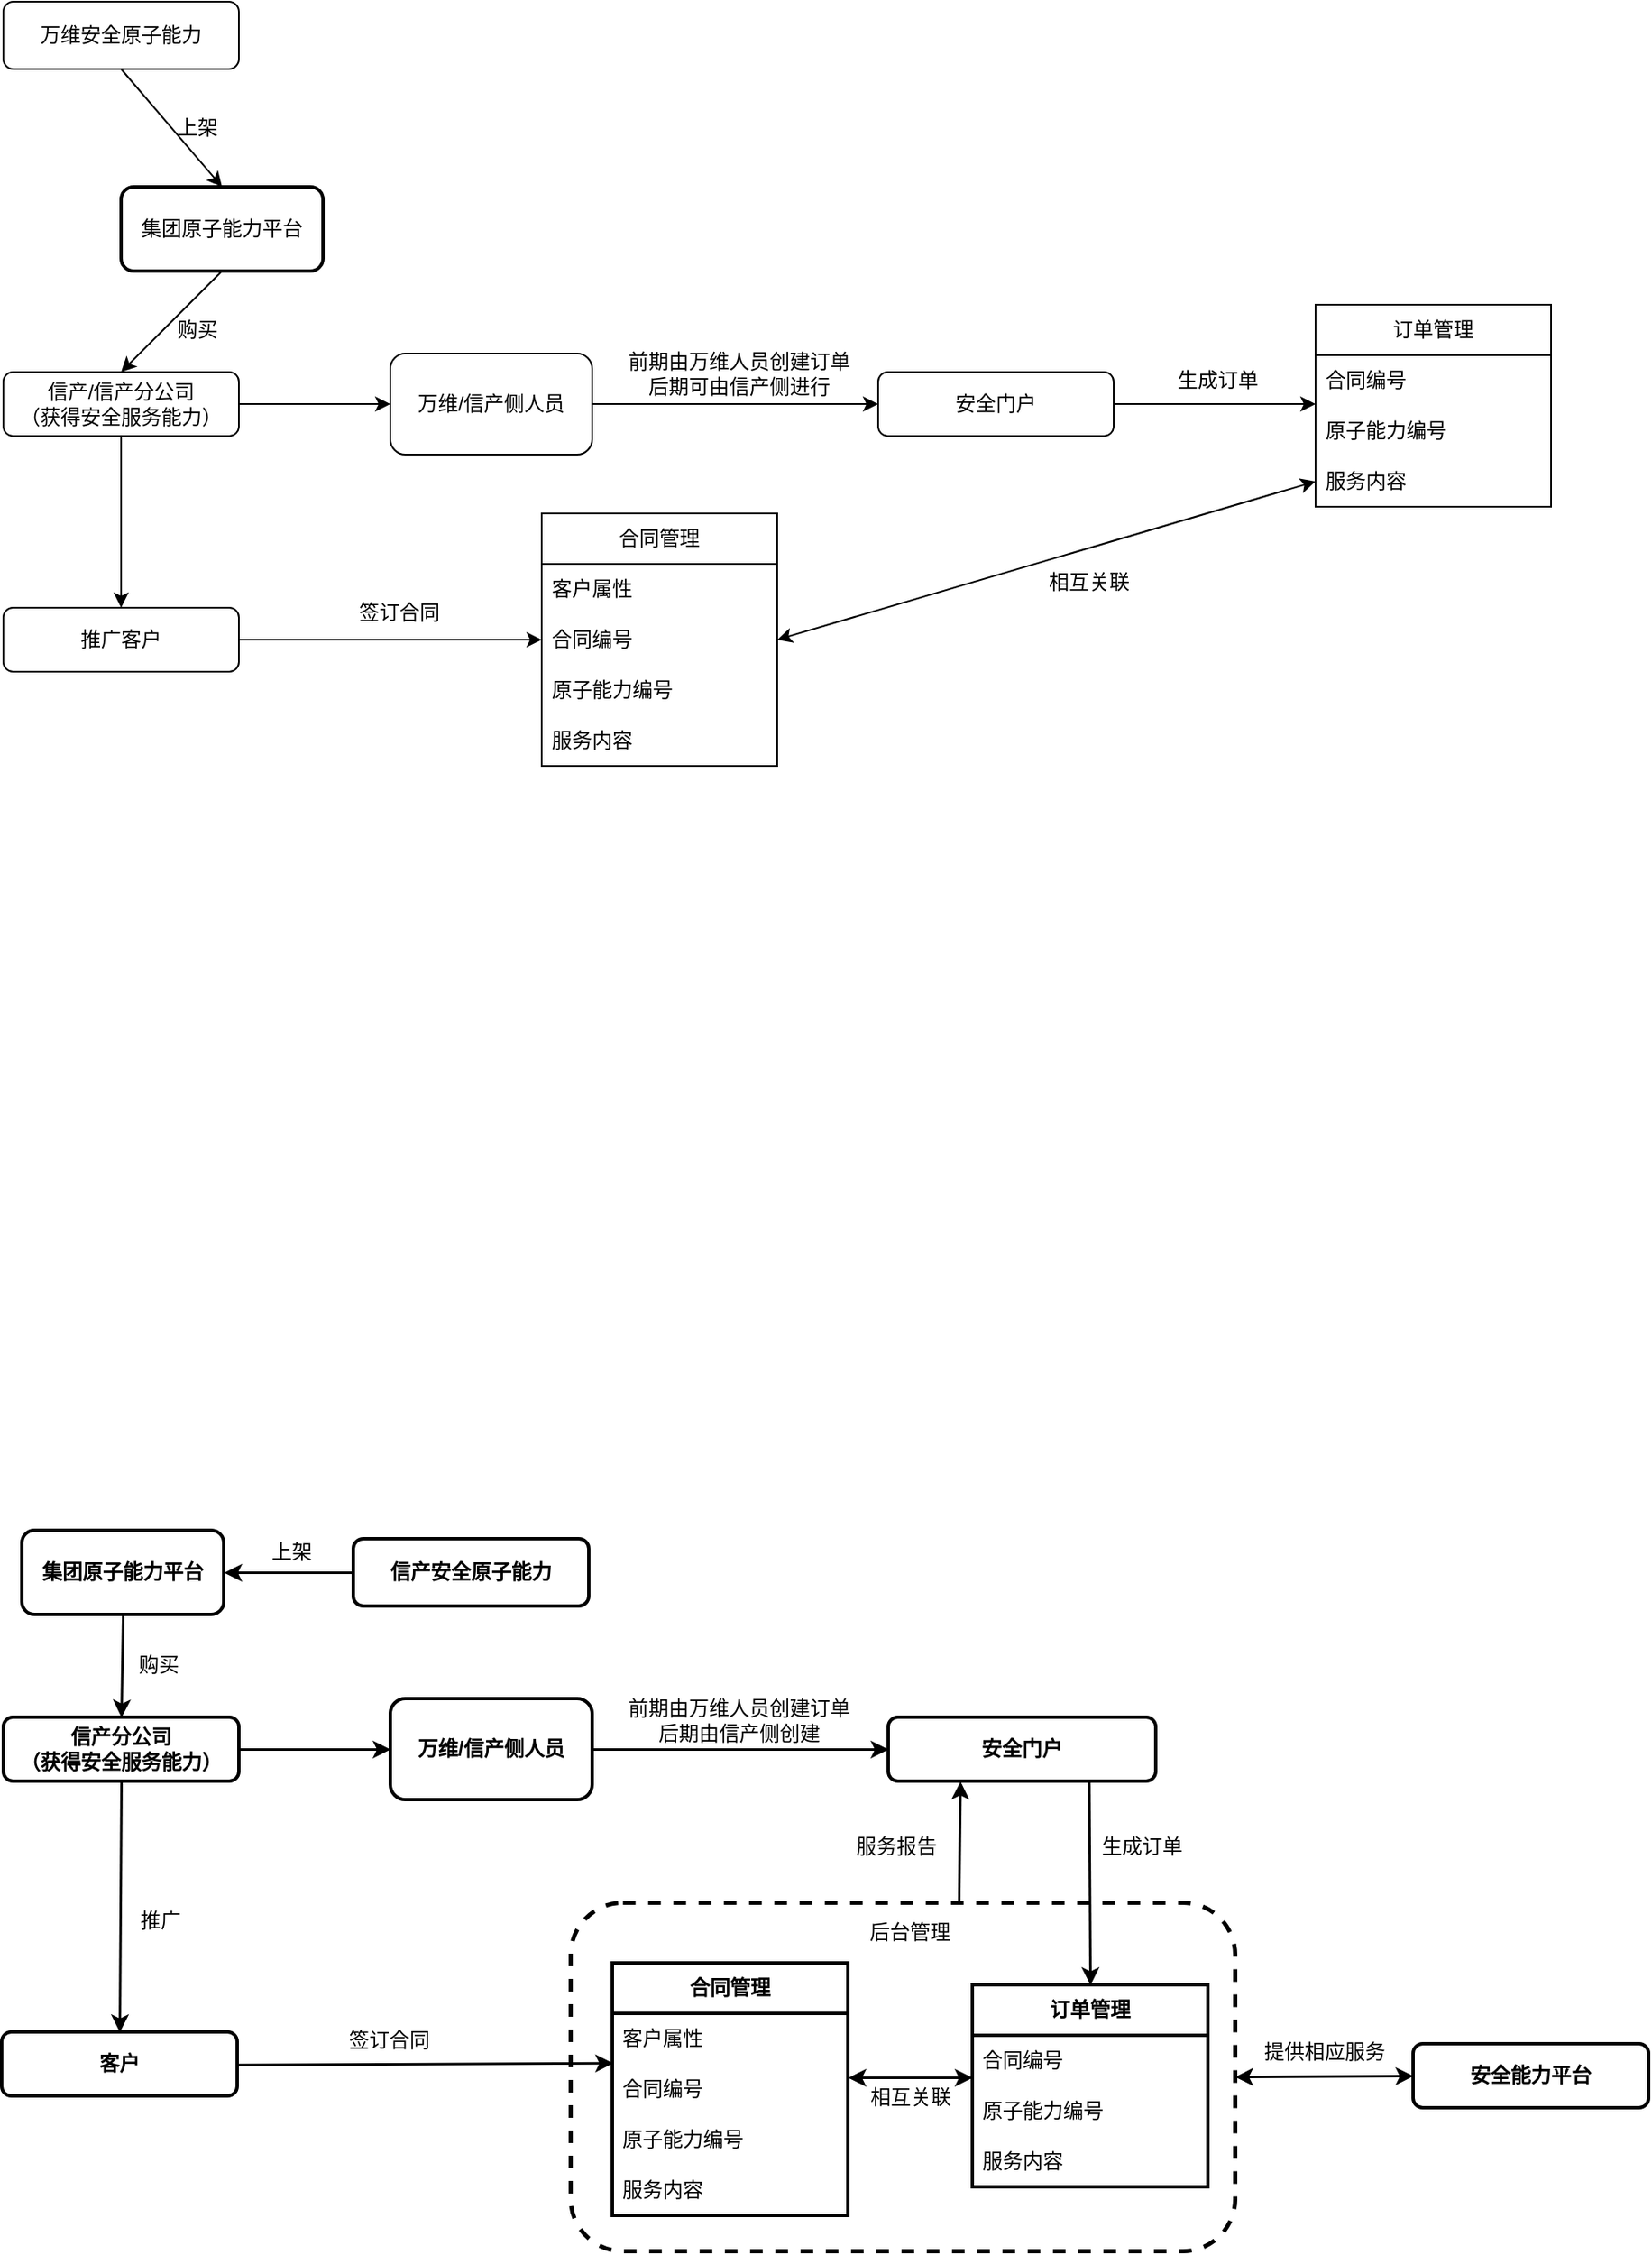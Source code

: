 <mxfile version="21.3.2" type="github">
  <diagram name="第 1 页" id="69bavuT4Y6ZkjZBTgYTI">
    <mxGraphModel dx="1075" dy="479" grid="0" gridSize="10" guides="0" tooltips="1" connect="1" arrows="1" fold="1" page="1" pageScale="1" pageWidth="3300" pageHeight="4681" background="none" math="0" shadow="0">
      <root>
        <mxCell id="0" />
        <mxCell id="1" parent="0" />
        <mxCell id="oKS_MSQMzxRkG_n-hq2M-1" value="集团原子能力平台" style="rounded=1;whiteSpace=wrap;html=1;strokeWidth=2;strokeColor=default;gradientColor=none;fillStyle=auto;" vertex="1" parent="1">
          <mxGeometry x="160" y="170" width="120" height="50" as="geometry" />
        </mxCell>
        <mxCell id="oKS_MSQMzxRkG_n-hq2M-2" value="万维安全原子能力" style="rounded=1;whiteSpace=wrap;html=1;" vertex="1" parent="1">
          <mxGeometry x="90" y="60" width="140" height="40" as="geometry" />
        </mxCell>
        <mxCell id="oKS_MSQMzxRkG_n-hq2M-4" value="" style="endArrow=classic;html=1;rounded=0;entryX=0.5;entryY=0;entryDx=0;entryDy=0;exitX=0.5;exitY=1;exitDx=0;exitDy=0;" edge="1" parent="1" source="oKS_MSQMzxRkG_n-hq2M-2" target="oKS_MSQMzxRkG_n-hq2M-1">
          <mxGeometry width="50" height="50" relative="1" as="geometry">
            <mxPoint x="410" y="240" as="sourcePoint" />
            <mxPoint x="460" y="190" as="targetPoint" />
          </mxGeometry>
        </mxCell>
        <mxCell id="oKS_MSQMzxRkG_n-hq2M-5" value="上架" style="text;html=1;align=center;verticalAlign=middle;resizable=0;points=[];autosize=1;strokeColor=none;fillColor=none;" vertex="1" parent="1">
          <mxGeometry x="180" y="120" width="50" height="30" as="geometry" />
        </mxCell>
        <mxCell id="oKS_MSQMzxRkG_n-hq2M-7" value="信产/信产分公司&lt;br&gt;（获得安全服务能力）" style="rounded=1;whiteSpace=wrap;html=1;" vertex="1" parent="1">
          <mxGeometry x="90" y="280" width="140" height="38" as="geometry" />
        </mxCell>
        <mxCell id="oKS_MSQMzxRkG_n-hq2M-8" value="" style="endArrow=classic;html=1;rounded=0;entryX=0.5;entryY=0;entryDx=0;entryDy=0;exitX=0.5;exitY=1;exitDx=0;exitDy=0;" edge="1" parent="1" source="oKS_MSQMzxRkG_n-hq2M-1" target="oKS_MSQMzxRkG_n-hq2M-7">
          <mxGeometry width="50" height="50" relative="1" as="geometry">
            <mxPoint x="410" y="240" as="sourcePoint" />
            <mxPoint x="460" y="190" as="targetPoint" />
          </mxGeometry>
        </mxCell>
        <mxCell id="oKS_MSQMzxRkG_n-hq2M-9" value="购买" style="text;html=1;align=center;verticalAlign=middle;resizable=0;points=[];autosize=1;strokeColor=none;fillColor=none;" vertex="1" parent="1">
          <mxGeometry x="180" y="240" width="50" height="30" as="geometry" />
        </mxCell>
        <mxCell id="oKS_MSQMzxRkG_n-hq2M-13" value="安全门户" style="rounded=1;whiteSpace=wrap;html=1;" vertex="1" parent="1">
          <mxGeometry x="610" y="280" width="140" height="38" as="geometry" />
        </mxCell>
        <mxCell id="oKS_MSQMzxRkG_n-hq2M-16" value="万维/信产侧人员" style="rounded=1;whiteSpace=wrap;html=1;" vertex="1" parent="1">
          <mxGeometry x="320" y="269" width="120" height="60" as="geometry" />
        </mxCell>
        <mxCell id="oKS_MSQMzxRkG_n-hq2M-17" value="" style="endArrow=classic;html=1;rounded=0;entryX=0;entryY=0.5;entryDx=0;entryDy=0;exitX=1;exitY=0.5;exitDx=0;exitDy=0;" edge="1" parent="1" source="oKS_MSQMzxRkG_n-hq2M-16" target="oKS_MSQMzxRkG_n-hq2M-13">
          <mxGeometry width="50" height="50" relative="1" as="geometry">
            <mxPoint x="470" y="311" as="sourcePoint" />
            <mxPoint x="520" y="261" as="targetPoint" />
          </mxGeometry>
        </mxCell>
        <mxCell id="oKS_MSQMzxRkG_n-hq2M-18" value="前期由万维人员创建订单&lt;br style=&quot;border-color: var(--border-color);&quot;&gt;&lt;span style=&quot;&quot;&gt;后期可由信产侧进行&lt;/span&gt;" style="text;html=1;align=center;verticalAlign=middle;resizable=0;points=[];autosize=1;strokeColor=none;fillColor=none;" vertex="1" parent="1">
          <mxGeometry x="447" y="261" width="160" height="40" as="geometry" />
        </mxCell>
        <mxCell id="oKS_MSQMzxRkG_n-hq2M-23" value="推广客户" style="rounded=1;whiteSpace=wrap;html=1;" vertex="1" parent="1">
          <mxGeometry x="90" y="420" width="140" height="38" as="geometry" />
        </mxCell>
        <mxCell id="oKS_MSQMzxRkG_n-hq2M-24" value="" style="endArrow=classic;html=1;rounded=0;entryX=0.5;entryY=0;entryDx=0;entryDy=0;exitX=0.5;exitY=1;exitDx=0;exitDy=0;" edge="1" parent="1" source="oKS_MSQMzxRkG_n-hq2M-7" target="oKS_MSQMzxRkG_n-hq2M-23">
          <mxGeometry width="50" height="50" relative="1" as="geometry">
            <mxPoint x="370" y="310" as="sourcePoint" />
            <mxPoint x="420" y="260" as="targetPoint" />
          </mxGeometry>
        </mxCell>
        <mxCell id="oKS_MSQMzxRkG_n-hq2M-25" value="" style="endArrow=classic;html=1;rounded=0;entryX=0;entryY=0.5;entryDx=0;entryDy=0;exitX=1;exitY=0.5;exitDx=0;exitDy=0;" edge="1" parent="1" source="oKS_MSQMzxRkG_n-hq2M-23" target="oKS_MSQMzxRkG_n-hq2M-27">
          <mxGeometry width="50" height="50" relative="1" as="geometry">
            <mxPoint x="420" y="350" as="sourcePoint" />
            <mxPoint x="420" y="440" as="targetPoint" />
          </mxGeometry>
        </mxCell>
        <mxCell id="oKS_MSQMzxRkG_n-hq2M-26" value="合同管理" style="swimlane;fontStyle=0;childLayout=stackLayout;horizontal=1;startSize=30;horizontalStack=0;resizeParent=1;resizeParentMax=0;resizeLast=0;collapsible=1;marginBottom=0;whiteSpace=wrap;html=1;" vertex="1" parent="1">
          <mxGeometry x="410" y="364" width="140" height="150" as="geometry" />
        </mxCell>
        <mxCell id="oKS_MSQMzxRkG_n-hq2M-46" value="客户属性" style="text;strokeColor=none;fillColor=none;align=left;verticalAlign=middle;spacingLeft=4;spacingRight=4;overflow=hidden;points=[[0,0.5],[1,0.5]];portConstraint=eastwest;rotatable=0;whiteSpace=wrap;html=1;" vertex="1" parent="oKS_MSQMzxRkG_n-hq2M-26">
          <mxGeometry y="30" width="140" height="30" as="geometry" />
        </mxCell>
        <mxCell id="oKS_MSQMzxRkG_n-hq2M-27" value="合同编号" style="text;strokeColor=none;fillColor=none;align=left;verticalAlign=middle;spacingLeft=4;spacingRight=4;overflow=hidden;points=[[0,0.5],[1,0.5]];portConstraint=eastwest;rotatable=0;whiteSpace=wrap;html=1;" vertex="1" parent="oKS_MSQMzxRkG_n-hq2M-26">
          <mxGeometry y="60" width="140" height="30" as="geometry" />
        </mxCell>
        <mxCell id="oKS_MSQMzxRkG_n-hq2M-28" value="原子能力编号" style="text;strokeColor=none;fillColor=none;align=left;verticalAlign=middle;spacingLeft=4;spacingRight=4;overflow=hidden;points=[[0,0.5],[1,0.5]];portConstraint=eastwest;rotatable=0;whiteSpace=wrap;html=1;" vertex="1" parent="oKS_MSQMzxRkG_n-hq2M-26">
          <mxGeometry y="90" width="140" height="30" as="geometry" />
        </mxCell>
        <mxCell id="oKS_MSQMzxRkG_n-hq2M-29" value="服务内容" style="text;strokeColor=none;fillColor=none;align=left;verticalAlign=middle;spacingLeft=4;spacingRight=4;overflow=hidden;points=[[0,0.5],[1,0.5]];portConstraint=eastwest;rotatable=0;whiteSpace=wrap;html=1;" vertex="1" parent="oKS_MSQMzxRkG_n-hq2M-26">
          <mxGeometry y="120" width="140" height="30" as="geometry" />
        </mxCell>
        <mxCell id="oKS_MSQMzxRkG_n-hq2M-30" value="签订合同" style="text;html=1;align=center;verticalAlign=middle;resizable=0;points=[];autosize=1;strokeColor=none;fillColor=none;" vertex="1" parent="1">
          <mxGeometry x="290" y="408" width="70" height="30" as="geometry" />
        </mxCell>
        <mxCell id="oKS_MSQMzxRkG_n-hq2M-32" value="" style="endArrow=classic;html=1;rounded=0;entryX=0;entryY=0.5;entryDx=0;entryDy=0;exitX=1;exitY=0.5;exitDx=0;exitDy=0;" edge="1" parent="1" source="oKS_MSQMzxRkG_n-hq2M-7" target="oKS_MSQMzxRkG_n-hq2M-16">
          <mxGeometry width="50" height="50" relative="1" as="geometry">
            <mxPoint x="540" y="310" as="sourcePoint" />
            <mxPoint x="590" y="260" as="targetPoint" />
          </mxGeometry>
        </mxCell>
        <mxCell id="oKS_MSQMzxRkG_n-hq2M-35" value="" style="endArrow=classic;html=1;rounded=0;entryX=0;entryY=0.5;entryDx=0;entryDy=0;exitX=1;exitY=0.5;exitDx=0;exitDy=0;" edge="1" parent="1" source="oKS_MSQMzxRkG_n-hq2M-13">
          <mxGeometry width="50" height="50" relative="1" as="geometry">
            <mxPoint x="800" y="310" as="sourcePoint" />
            <mxPoint x="870" y="299" as="targetPoint" />
          </mxGeometry>
        </mxCell>
        <mxCell id="oKS_MSQMzxRkG_n-hq2M-36" value="生成订单" style="text;html=1;strokeColor=none;fillColor=none;align=center;verticalAlign=middle;whiteSpace=wrap;rounded=0;" vertex="1" parent="1">
          <mxGeometry x="782" y="270" width="60" height="30" as="geometry" />
        </mxCell>
        <mxCell id="oKS_MSQMzxRkG_n-hq2M-38" value="" style="endArrow=classic;startArrow=classic;html=1;rounded=0;exitX=1;exitY=0.5;exitDx=0;exitDy=0;entryX=0;entryY=0.5;entryDx=0;entryDy=0;" edge="1" parent="1" source="oKS_MSQMzxRkG_n-hq2M-27" target="oKS_MSQMzxRkG_n-hq2M-44">
          <mxGeometry width="50" height="50" relative="1" as="geometry">
            <mxPoint x="730" y="310" as="sourcePoint" />
            <mxPoint x="940" y="440" as="targetPoint" />
          </mxGeometry>
        </mxCell>
        <mxCell id="oKS_MSQMzxRkG_n-hq2M-41" value="订单管理" style="swimlane;fontStyle=0;childLayout=stackLayout;horizontal=1;startSize=30;horizontalStack=0;resizeParent=1;resizeParentMax=0;resizeLast=0;collapsible=1;marginBottom=0;whiteSpace=wrap;html=1;" vertex="1" parent="1">
          <mxGeometry x="870" y="240" width="140" height="120" as="geometry" />
        </mxCell>
        <mxCell id="oKS_MSQMzxRkG_n-hq2M-42" value="合同编号" style="text;strokeColor=none;fillColor=none;align=left;verticalAlign=middle;spacingLeft=4;spacingRight=4;overflow=hidden;points=[[0,0.5],[1,0.5]];portConstraint=eastwest;rotatable=0;whiteSpace=wrap;html=1;" vertex="1" parent="oKS_MSQMzxRkG_n-hq2M-41">
          <mxGeometry y="30" width="140" height="30" as="geometry" />
        </mxCell>
        <mxCell id="oKS_MSQMzxRkG_n-hq2M-43" value="原子能力编号" style="text;strokeColor=none;fillColor=none;align=left;verticalAlign=middle;spacingLeft=4;spacingRight=4;overflow=hidden;points=[[0,0.5],[1,0.5]];portConstraint=eastwest;rotatable=0;whiteSpace=wrap;html=1;" vertex="1" parent="oKS_MSQMzxRkG_n-hq2M-41">
          <mxGeometry y="60" width="140" height="30" as="geometry" />
        </mxCell>
        <mxCell id="oKS_MSQMzxRkG_n-hq2M-44" value="服务内容" style="text;strokeColor=none;fillColor=none;align=left;verticalAlign=middle;spacingLeft=4;spacingRight=4;overflow=hidden;points=[[0,0.5],[1,0.5]];portConstraint=eastwest;rotatable=0;whiteSpace=wrap;html=1;" vertex="1" parent="oKS_MSQMzxRkG_n-hq2M-41">
          <mxGeometry y="90" width="140" height="30" as="geometry" />
        </mxCell>
        <mxCell id="oKS_MSQMzxRkG_n-hq2M-47" value="相互关联" style="text;html=1;align=center;verticalAlign=middle;resizable=0;points=[];autosize=1;strokeColor=none;fillColor=none;" vertex="1" parent="1">
          <mxGeometry x="700" y="390" width="70" height="30" as="geometry" />
        </mxCell>
        <mxCell id="oKS_MSQMzxRkG_n-hq2M-50" value="&lt;b&gt;集团原子能力平台&lt;/b&gt;" style="rounded=1;whiteSpace=wrap;html=1;strokeWidth=2;strokeColor=default;gradientColor=none;fillStyle=auto;shadow=0;" vertex="1" parent="1">
          <mxGeometry x="101" y="968" width="120" height="50" as="geometry" />
        </mxCell>
        <mxCell id="oKS_MSQMzxRkG_n-hq2M-51" value="&lt;b&gt;信产安全原子能力&lt;/b&gt;" style="rounded=1;whiteSpace=wrap;html=1;strokeWidth=2;shadow=0;" vertex="1" parent="1">
          <mxGeometry x="298" y="973" width="140" height="40" as="geometry" />
        </mxCell>
        <mxCell id="oKS_MSQMzxRkG_n-hq2M-53" value="上架" style="text;html=1;align=center;verticalAlign=middle;resizable=0;points=[];autosize=1;strokeColor=none;fillColor=none;shadow=0;" vertex="1" parent="1">
          <mxGeometry x="236" y="966" width="50" height="30" as="geometry" />
        </mxCell>
        <mxCell id="oKS_MSQMzxRkG_n-hq2M-54" value="&lt;b&gt;信产分公司&lt;br&gt;（获得安全服务能力）&lt;/b&gt;" style="rounded=1;whiteSpace=wrap;html=1;strokeWidth=2;shadow=0;" vertex="1" parent="1">
          <mxGeometry x="90" y="1079" width="140" height="38" as="geometry" />
        </mxCell>
        <mxCell id="oKS_MSQMzxRkG_n-hq2M-55" value="" style="endArrow=classic;html=1;rounded=0;entryX=0.5;entryY=0;entryDx=0;entryDy=0;exitX=0.5;exitY=1;exitDx=0;exitDy=0;strokeWidth=1.5;shadow=0;" edge="1" parent="1" source="oKS_MSQMzxRkG_n-hq2M-50" target="oKS_MSQMzxRkG_n-hq2M-54">
          <mxGeometry width="50" height="50" relative="1" as="geometry">
            <mxPoint x="410" y="1039" as="sourcePoint" />
            <mxPoint x="460" y="989" as="targetPoint" />
          </mxGeometry>
        </mxCell>
        <mxCell id="oKS_MSQMzxRkG_n-hq2M-56" value="购买" style="text;html=1;align=center;verticalAlign=middle;resizable=0;points=[];autosize=1;strokeColor=none;fillColor=none;shadow=0;" vertex="1" parent="1">
          <mxGeometry x="157" y="1033" width="50" height="30" as="geometry" />
        </mxCell>
        <mxCell id="oKS_MSQMzxRkG_n-hq2M-57" value="&lt;b&gt;安全门户&lt;/b&gt;" style="rounded=1;whiteSpace=wrap;html=1;strokeWidth=2;shadow=0;" vertex="1" parent="1">
          <mxGeometry x="616" y="1079" width="159" height="38" as="geometry" />
        </mxCell>
        <mxCell id="oKS_MSQMzxRkG_n-hq2M-58" value="&lt;b&gt;万维/信产侧人员&lt;/b&gt;" style="rounded=1;whiteSpace=wrap;html=1;strokeWidth=2;shadow=0;" vertex="1" parent="1">
          <mxGeometry x="320" y="1068" width="120" height="60" as="geometry" />
        </mxCell>
        <mxCell id="oKS_MSQMzxRkG_n-hq2M-59" value="" style="endArrow=classic;html=1;rounded=0;entryX=0;entryY=0.5;entryDx=0;entryDy=0;exitX=1;exitY=0.5;exitDx=0;exitDy=0;strokeWidth=1.5;shadow=0;" edge="1" parent="1" source="oKS_MSQMzxRkG_n-hq2M-58" target="oKS_MSQMzxRkG_n-hq2M-57">
          <mxGeometry width="50" height="50" relative="1" as="geometry">
            <mxPoint x="470" y="1110" as="sourcePoint" />
            <mxPoint x="520" y="1060" as="targetPoint" />
          </mxGeometry>
        </mxCell>
        <mxCell id="oKS_MSQMzxRkG_n-hq2M-60" value="前期由万维人员创建订单&lt;br style=&quot;border-color: var(--border-color);&quot;&gt;&lt;span style=&quot;&quot;&gt;后期由信产侧创建&lt;/span&gt;" style="text;html=1;align=center;verticalAlign=middle;resizable=0;points=[];autosize=1;strokeColor=none;fillColor=none;shadow=0;" vertex="1" parent="1">
          <mxGeometry x="452" y="1060" width="150" height="41" as="geometry" />
        </mxCell>
        <mxCell id="oKS_MSQMzxRkG_n-hq2M-61" value="&lt;b&gt;客户&lt;/b&gt;" style="rounded=1;whiteSpace=wrap;html=1;strokeWidth=2;shadow=0;" vertex="1" parent="1">
          <mxGeometry x="89" y="1266" width="140" height="38" as="geometry" />
        </mxCell>
        <mxCell id="oKS_MSQMzxRkG_n-hq2M-62" value="" style="endArrow=classic;html=1;rounded=0;entryX=0.5;entryY=0;entryDx=0;entryDy=0;exitX=0.5;exitY=1;exitDx=0;exitDy=0;strokeWidth=1.5;shadow=0;" edge="1" parent="1" source="oKS_MSQMzxRkG_n-hq2M-54" target="oKS_MSQMzxRkG_n-hq2M-61">
          <mxGeometry width="50" height="50" relative="1" as="geometry">
            <mxPoint x="370" y="1109" as="sourcePoint" />
            <mxPoint x="420" y="1059" as="targetPoint" />
          </mxGeometry>
        </mxCell>
        <mxCell id="oKS_MSQMzxRkG_n-hq2M-69" value="签订合同" style="text;html=1;align=center;verticalAlign=middle;resizable=0;points=[];autosize=1;strokeColor=none;fillColor=none;shadow=0;" vertex="1" parent="1">
          <mxGeometry x="284" y="1256" width="70" height="30" as="geometry" />
        </mxCell>
        <mxCell id="oKS_MSQMzxRkG_n-hq2M-70" value="" style="endArrow=classic;html=1;rounded=0;entryX=0;entryY=0.5;entryDx=0;entryDy=0;exitX=1;exitY=0.5;exitDx=0;exitDy=0;strokeWidth=1.5;shadow=0;" edge="1" parent="1" source="oKS_MSQMzxRkG_n-hq2M-54" target="oKS_MSQMzxRkG_n-hq2M-58">
          <mxGeometry width="50" height="50" relative="1" as="geometry">
            <mxPoint x="540" y="1109" as="sourcePoint" />
            <mxPoint x="590" y="1059" as="targetPoint" />
          </mxGeometry>
        </mxCell>
        <mxCell id="oKS_MSQMzxRkG_n-hq2M-72" value="生成订单" style="text;html=1;strokeColor=none;fillColor=none;align=center;verticalAlign=middle;whiteSpace=wrap;rounded=0;shadow=0;" vertex="1" parent="1">
          <mxGeometry x="737" y="1141" width="60" height="30" as="geometry" />
        </mxCell>
        <mxCell id="oKS_MSQMzxRkG_n-hq2M-81" value="" style="rounded=1;whiteSpace=wrap;html=1;dashed=1;strokeWidth=2.5;shadow=0;" vertex="1" parent="1">
          <mxGeometry x="427" y="1189" width="395" height="207" as="geometry" />
        </mxCell>
        <mxCell id="oKS_MSQMzxRkG_n-hq2M-64" value="&lt;b&gt;合同管理&lt;/b&gt;" style="swimlane;fontStyle=0;childLayout=stackLayout;horizontal=1;startSize=30;horizontalStack=0;resizeParent=1;resizeParentMax=0;resizeLast=0;collapsible=1;marginBottom=0;whiteSpace=wrap;html=1;strokeWidth=2;shadow=0;" vertex="1" parent="1">
          <mxGeometry x="452" y="1225" width="140" height="150" as="geometry" />
        </mxCell>
        <mxCell id="oKS_MSQMzxRkG_n-hq2M-65" value="客户属性" style="text;strokeColor=none;fillColor=none;align=left;verticalAlign=middle;spacingLeft=4;spacingRight=4;overflow=hidden;points=[[0,0.5],[1,0.5]];portConstraint=eastwest;rotatable=0;whiteSpace=wrap;html=1;shadow=0;" vertex="1" parent="oKS_MSQMzxRkG_n-hq2M-64">
          <mxGeometry y="30" width="140" height="30" as="geometry" />
        </mxCell>
        <mxCell id="oKS_MSQMzxRkG_n-hq2M-66" value="合同编号" style="text;strokeColor=none;fillColor=none;align=left;verticalAlign=middle;spacingLeft=4;spacingRight=4;overflow=hidden;points=[[0,0.5],[1,0.5]];portConstraint=eastwest;rotatable=0;whiteSpace=wrap;html=1;shadow=0;" vertex="1" parent="oKS_MSQMzxRkG_n-hq2M-64">
          <mxGeometry y="60" width="140" height="30" as="geometry" />
        </mxCell>
        <mxCell id="oKS_MSQMzxRkG_n-hq2M-67" value="原子能力编号" style="text;strokeColor=none;fillColor=none;align=left;verticalAlign=middle;spacingLeft=4;spacingRight=4;overflow=hidden;points=[[0,0.5],[1,0.5]];portConstraint=eastwest;rotatable=0;whiteSpace=wrap;html=1;shadow=0;" vertex="1" parent="oKS_MSQMzxRkG_n-hq2M-64">
          <mxGeometry y="90" width="140" height="30" as="geometry" />
        </mxCell>
        <mxCell id="oKS_MSQMzxRkG_n-hq2M-68" value="服务内容" style="text;strokeColor=none;fillColor=none;align=left;verticalAlign=middle;spacingLeft=4;spacingRight=4;overflow=hidden;points=[[0,0.5],[1,0.5]];portConstraint=eastwest;rotatable=0;whiteSpace=wrap;html=1;shadow=0;" vertex="1" parent="oKS_MSQMzxRkG_n-hq2M-64">
          <mxGeometry y="120" width="140" height="30" as="geometry" />
        </mxCell>
        <mxCell id="oKS_MSQMzxRkG_n-hq2M-74" value="&lt;b&gt;订单管理&lt;/b&gt;" style="swimlane;fontStyle=0;childLayout=stackLayout;horizontal=1;startSize=30;horizontalStack=0;resizeParent=1;resizeParentMax=0;resizeLast=0;collapsible=1;marginBottom=0;whiteSpace=wrap;html=1;strokeWidth=2;shadow=0;" vertex="1" parent="1">
          <mxGeometry x="666" y="1238" width="140" height="120" as="geometry" />
        </mxCell>
        <mxCell id="oKS_MSQMzxRkG_n-hq2M-75" value="合同编号" style="text;strokeColor=none;fillColor=none;align=left;verticalAlign=middle;spacingLeft=4;spacingRight=4;overflow=hidden;points=[[0,0.5],[1,0.5]];portConstraint=eastwest;rotatable=0;whiteSpace=wrap;html=1;shadow=0;" vertex="1" parent="oKS_MSQMzxRkG_n-hq2M-74">
          <mxGeometry y="30" width="140" height="30" as="geometry" />
        </mxCell>
        <mxCell id="oKS_MSQMzxRkG_n-hq2M-76" value="原子能力编号" style="text;strokeColor=none;fillColor=none;align=left;verticalAlign=middle;spacingLeft=4;spacingRight=4;overflow=hidden;points=[[0,0.5],[1,0.5]];portConstraint=eastwest;rotatable=0;whiteSpace=wrap;html=1;shadow=0;" vertex="1" parent="oKS_MSQMzxRkG_n-hq2M-74">
          <mxGeometry y="60" width="140" height="30" as="geometry" />
        </mxCell>
        <mxCell id="oKS_MSQMzxRkG_n-hq2M-77" value="服务内容" style="text;strokeColor=none;fillColor=none;align=left;verticalAlign=middle;spacingLeft=4;spacingRight=4;overflow=hidden;points=[[0,0.5],[1,0.5]];portConstraint=eastwest;rotatable=0;whiteSpace=wrap;html=1;shadow=0;" vertex="1" parent="oKS_MSQMzxRkG_n-hq2M-74">
          <mxGeometry y="90" width="140" height="30" as="geometry" />
        </mxCell>
        <mxCell id="oKS_MSQMzxRkG_n-hq2M-82" value="相互关联" style="text;html=1;align=center;verticalAlign=middle;resizable=0;points=[];autosize=1;strokeColor=none;fillColor=none;shadow=0;" vertex="1" parent="1">
          <mxGeometry x="596" y="1292" width="66" height="26" as="geometry" />
        </mxCell>
        <mxCell id="oKS_MSQMzxRkG_n-hq2M-86" value="" style="endArrow=classic;html=1;rounded=0;exitX=0.998;exitY=0.509;exitDx=0;exitDy=0;exitPerimeter=0;entryX=0.002;entryY=0.978;entryDx=0;entryDy=0;entryPerimeter=0;strokeWidth=1.5;shadow=0;" edge="1" parent="1" source="oKS_MSQMzxRkG_n-hq2M-61" target="oKS_MSQMzxRkG_n-hq2M-65">
          <mxGeometry width="50" height="50" relative="1" as="geometry">
            <mxPoint x="385" y="1200" as="sourcePoint" />
            <mxPoint x="387" y="1308" as="targetPoint" />
          </mxGeometry>
        </mxCell>
        <mxCell id="oKS_MSQMzxRkG_n-hq2M-89" value="" style="endArrow=classic;html=1;rounded=0;entryX=1;entryY=0.5;entryDx=0;entryDy=0;exitX=0;exitY=0.5;exitDx=0;exitDy=0;strokeWidth=1.5;shadow=0;" edge="1" parent="1" source="oKS_MSQMzxRkG_n-hq2M-51" target="oKS_MSQMzxRkG_n-hq2M-50">
          <mxGeometry width="50" height="50" relative="1" as="geometry">
            <mxPoint x="385" y="1012" as="sourcePoint" />
            <mxPoint x="435" y="962" as="targetPoint" />
          </mxGeometry>
        </mxCell>
        <mxCell id="oKS_MSQMzxRkG_n-hq2M-92" value="推广" style="text;html=1;align=center;verticalAlign=middle;resizable=0;points=[];autosize=1;strokeColor=none;fillColor=none;shadow=0;" vertex="1" parent="1">
          <mxGeometry x="162" y="1187" width="42" height="26" as="geometry" />
        </mxCell>
        <mxCell id="oKS_MSQMzxRkG_n-hq2M-94" value="&lt;b&gt;安全能力平台&lt;/b&gt;" style="rounded=1;whiteSpace=wrap;html=1;strokeWidth=2;shadow=0;" vertex="1" parent="1">
          <mxGeometry x="928" y="1273" width="140" height="38" as="geometry" />
        </mxCell>
        <mxCell id="oKS_MSQMzxRkG_n-hq2M-97" value="" style="endArrow=classic;startArrow=classic;html=1;rounded=0;entryX=0;entryY=0.5;entryDx=0;entryDy=0;exitX=1;exitY=0.5;exitDx=0;exitDy=0;strokeWidth=1.5;shadow=0;" edge="1" parent="1">
          <mxGeometry width="50" height="50" relative="1" as="geometry">
            <mxPoint x="592" y="1293" as="sourcePoint" />
            <mxPoint x="666" y="1293" as="targetPoint" />
          </mxGeometry>
        </mxCell>
        <mxCell id="oKS_MSQMzxRkG_n-hq2M-99" value="后台管理" style="text;html=1;strokeColor=none;fillColor=none;align=center;verticalAlign=middle;whiteSpace=wrap;rounded=0;shadow=0;" vertex="1" parent="1">
          <mxGeometry x="599" y="1192" width="60" height="30" as="geometry" />
        </mxCell>
        <mxCell id="oKS_MSQMzxRkG_n-hq2M-100" value="" style="endArrow=classic;startArrow=classic;html=1;rounded=0;entryX=0;entryY=0.5;entryDx=0;entryDy=0;exitX=1;exitY=0.5;exitDx=0;exitDy=0;strokeWidth=1.5;shadow=0;" edge="1" parent="1" source="oKS_MSQMzxRkG_n-hq2M-81" target="oKS_MSQMzxRkG_n-hq2M-94">
          <mxGeometry width="50" height="50" relative="1" as="geometry">
            <mxPoint x="626" y="1193" as="sourcePoint" />
            <mxPoint x="676" y="1143" as="targetPoint" />
          </mxGeometry>
        </mxCell>
        <mxCell id="oKS_MSQMzxRkG_n-hq2M-101" value="提供相应服务" style="text;html=1;align=center;verticalAlign=middle;resizable=0;points=[];autosize=1;strokeColor=none;fillColor=none;shadow=0;" vertex="1" parent="1">
          <mxGeometry x="830" y="1265" width="90" height="26" as="geometry" />
        </mxCell>
        <mxCell id="oKS_MSQMzxRkG_n-hq2M-102" value="" style="endArrow=classic;html=1;rounded=0;entryX=0.5;entryY=0;entryDx=0;entryDy=0;exitX=0.75;exitY=1;exitDx=0;exitDy=0;strokeWidth=1.5;shadow=0;" edge="1" parent="1" source="oKS_MSQMzxRkG_n-hq2M-57" target="oKS_MSQMzxRkG_n-hq2M-74">
          <mxGeometry width="50" height="50" relative="1" as="geometry">
            <mxPoint x="626" y="1171" as="sourcePoint" />
            <mxPoint x="676" y="1121" as="targetPoint" />
          </mxGeometry>
        </mxCell>
        <mxCell id="oKS_MSQMzxRkG_n-hq2M-103" value="" style="endArrow=classic;html=1;rounded=0;entryX=0.25;entryY=1;entryDx=0;entryDy=0;exitX=0.577;exitY=-0.001;exitDx=0;exitDy=0;exitPerimeter=0;strokeWidth=1.5;shadow=0;" edge="1" parent="1">
          <mxGeometry width="50" height="50" relative="1" as="geometry">
            <mxPoint x="657.915" y="1188.793" as="sourcePoint" />
            <mxPoint x="658.75" y="1117" as="targetPoint" />
          </mxGeometry>
        </mxCell>
        <mxCell id="oKS_MSQMzxRkG_n-hq2M-104" value="服务报告" style="text;html=1;strokeColor=none;fillColor=none;align=center;verticalAlign=middle;whiteSpace=wrap;rounded=0;shadow=0;" vertex="1" parent="1">
          <mxGeometry x="591" y="1141" width="60" height="30" as="geometry" />
        </mxCell>
      </root>
    </mxGraphModel>
  </diagram>
</mxfile>
